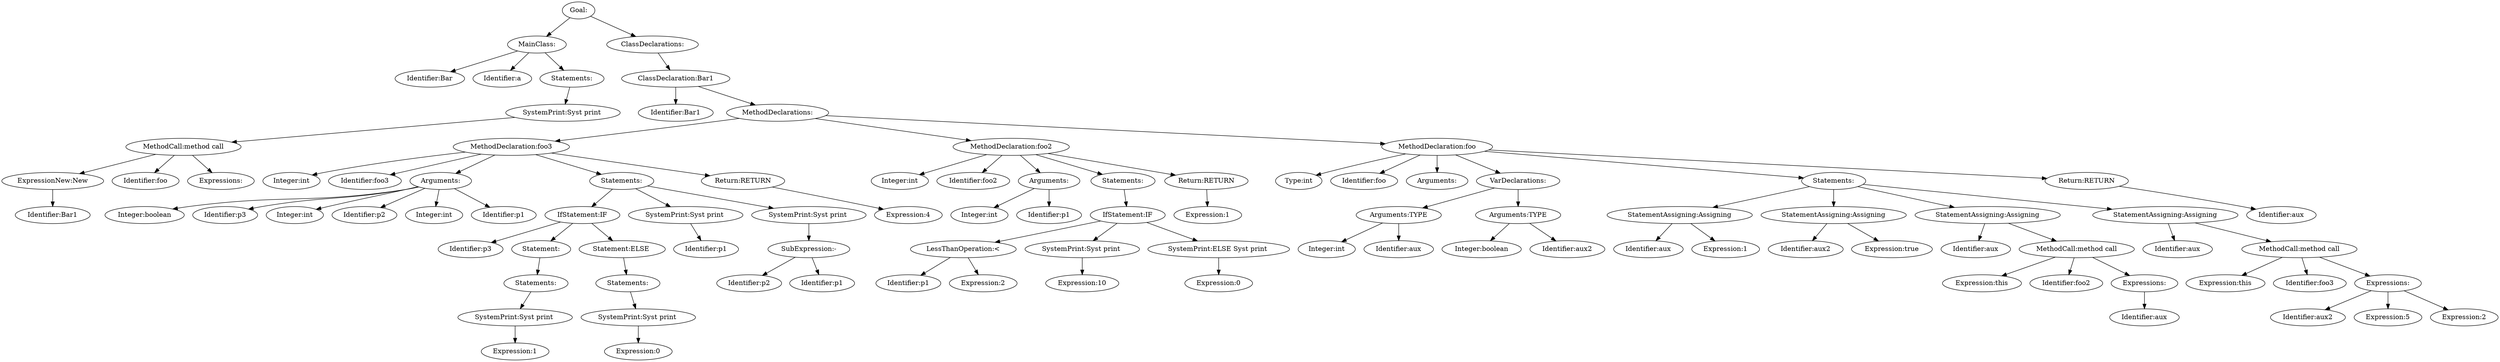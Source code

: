 digraph {
n0 [label="Goal:"];
n1 [label="MainClass:"];
n2 [label="Identifier:Bar"];
n1 -> n2
n3 [label="Identifier:a"];
n1 -> n3
n4 [label="Statements:"];
n5 [label="SystemPrint:Syst print "];
n6 [label="MethodCall:method call"];
n7 [label="ExpressionNew:New"];
n8 [label="Identifier:Bar1"];
n7 -> n8
n6 -> n7
n9 [label="Identifier:foo"];
n6 -> n9
n10 [label="Expressions:"];
n6 -> n10
n5 -> n6
n4 -> n5
n1 -> n4
n0 -> n1
n11 [label="ClassDeclarations:"];
n12 [label="ClassDeclaration:Bar1"];
n13 [label="Identifier:Bar1"];
n12 -> n13
n14 [label="MethodDeclarations:"];
n15 [label="MethodDeclaration:foo3"];
n16 [label="Integer:int"];
n15 -> n16
n17 [label="Identifier:foo3"];
n15 -> n17
n18 [label="Arguments:"];
n19 [label="Integer:boolean"];
n18 -> n19
n20 [label="Identifier:p3"];
n18 -> n20
n21 [label="Integer:int"];
n18 -> n21
n22 [label="Identifier:p2"];
n18 -> n22
n23 [label="Integer:int"];
n18 -> n23
n24 [label="Identifier:p1"];
n18 -> n24
n15 -> n18
n25 [label="Statements:"];
n26 [label="IfStatement:IF"];
n27 [label="Identifier:p3"];
n26 -> n27
n28 [label="Statement:"];
n29 [label="Statements:"];
n30 [label="SystemPrint:Syst print "];
n31 [label="Expression:1"];
n30 -> n31
n29 -> n30
n28 -> n29
n26 -> n28
n32 [label="Statement:ELSE "];
n33 [label="Statements:"];
n34 [label="SystemPrint:Syst print "];
n35 [label="Expression:0"];
n34 -> n35
n33 -> n34
n32 -> n33
n26 -> n32
n25 -> n26
n36 [label="SystemPrint:Syst print "];
n37 [label="Identifier:p1"];
n36 -> n37
n25 -> n36
n38 [label="SystemPrint:Syst print "];
n39 [label="SubExpression:-"];
n40 [label="Identifier:p2"];
n39 -> n40
n41 [label="Identifier:p1"];
n39 -> n41
n38 -> n39
n25 -> n38
n15 -> n25
n42 [label="Return:RETURN"];
n43 [label="Expression:4"];
n42 -> n43
n15 -> n42
n14 -> n15
n44 [label="MethodDeclaration:foo2"];
n45 [label="Integer:int"];
n44 -> n45
n46 [label="Identifier:foo2"];
n44 -> n46
n47 [label="Arguments:"];
n48 [label="Integer:int"];
n47 -> n48
n49 [label="Identifier:p1"];
n47 -> n49
n44 -> n47
n50 [label="Statements:"];
n51 [label="IfStatement:IF"];
n52 [label="LessThanOperation:<"];
n53 [label="Identifier:p1"];
n52 -> n53
n54 [label="Expression:2"];
n52 -> n54
n51 -> n52
n55 [label="SystemPrint:Syst print "];
n56 [label="Expression:10"];
n55 -> n56
n51 -> n55
n57 [label="SystemPrint:ELSE Syst print "];
n58 [label="Expression:0"];
n57 -> n58
n51 -> n57
n50 -> n51
n44 -> n50
n59 [label="Return:RETURN"];
n60 [label="Expression:1"];
n59 -> n60
n44 -> n59
n14 -> n44
n61 [label="MethodDeclaration:foo"];
n62 [label="Type:int"];
n61 -> n62
n63 [label="Identifier:foo"];
n61 -> n63
n64 [label="Arguments:"];
n61 -> n64
n65 [label="VarDeclarations:"];
n66 [label="Arguments:TYPE"];
n67 [label="Integer:int"];
n66 -> n67
n68 [label="Identifier:aux"];
n66 -> n68
n65 -> n66
n69 [label="Arguments:TYPE"];
n70 [label="Integer:boolean"];
n69 -> n70
n71 [label="Identifier:aux2"];
n69 -> n71
n65 -> n69
n61 -> n65
n72 [label="Statements:"];
n73 [label="StatementAssigning:Assigning"];
n74 [label="Identifier:aux"];
n73 -> n74
n75 [label="Expression:1"];
n73 -> n75
n72 -> n73
n76 [label="StatementAssigning:Assigning"];
n77 [label="Identifier:aux2"];
n76 -> n77
n78 [label="Expression:true"];
n76 -> n78
n72 -> n76
n79 [label="StatementAssigning:Assigning"];
n80 [label="Identifier:aux"];
n79 -> n80
n81 [label="MethodCall:method call"];
n82 [label="Expression:this"];
n81 -> n82
n83 [label="Identifier:foo2"];
n81 -> n83
n84 [label="Expressions:"];
n85 [label="Identifier:aux"];
n84 -> n85
n81 -> n84
n79 -> n81
n72 -> n79
n86 [label="StatementAssigning:Assigning"];
n87 [label="Identifier:aux"];
n86 -> n87
n88 [label="MethodCall:method call"];
n89 [label="Expression:this"];
n88 -> n89
n90 [label="Identifier:foo3"];
n88 -> n90
n91 [label="Expressions:"];
n92 [label="Identifier:aux2"];
n91 -> n92
n93 [label="Expression:5"];
n91 -> n93
n94 [label="Expression:2"];
n91 -> n94
n88 -> n91
n86 -> n88
n72 -> n86
n61 -> n72
n95 [label="Return:RETURN"];
n96 [label="Identifier:aux"];
n95 -> n96
n61 -> n95
n14 -> n61
n12 -> n14
n11 -> n12
n0 -> n11
}
